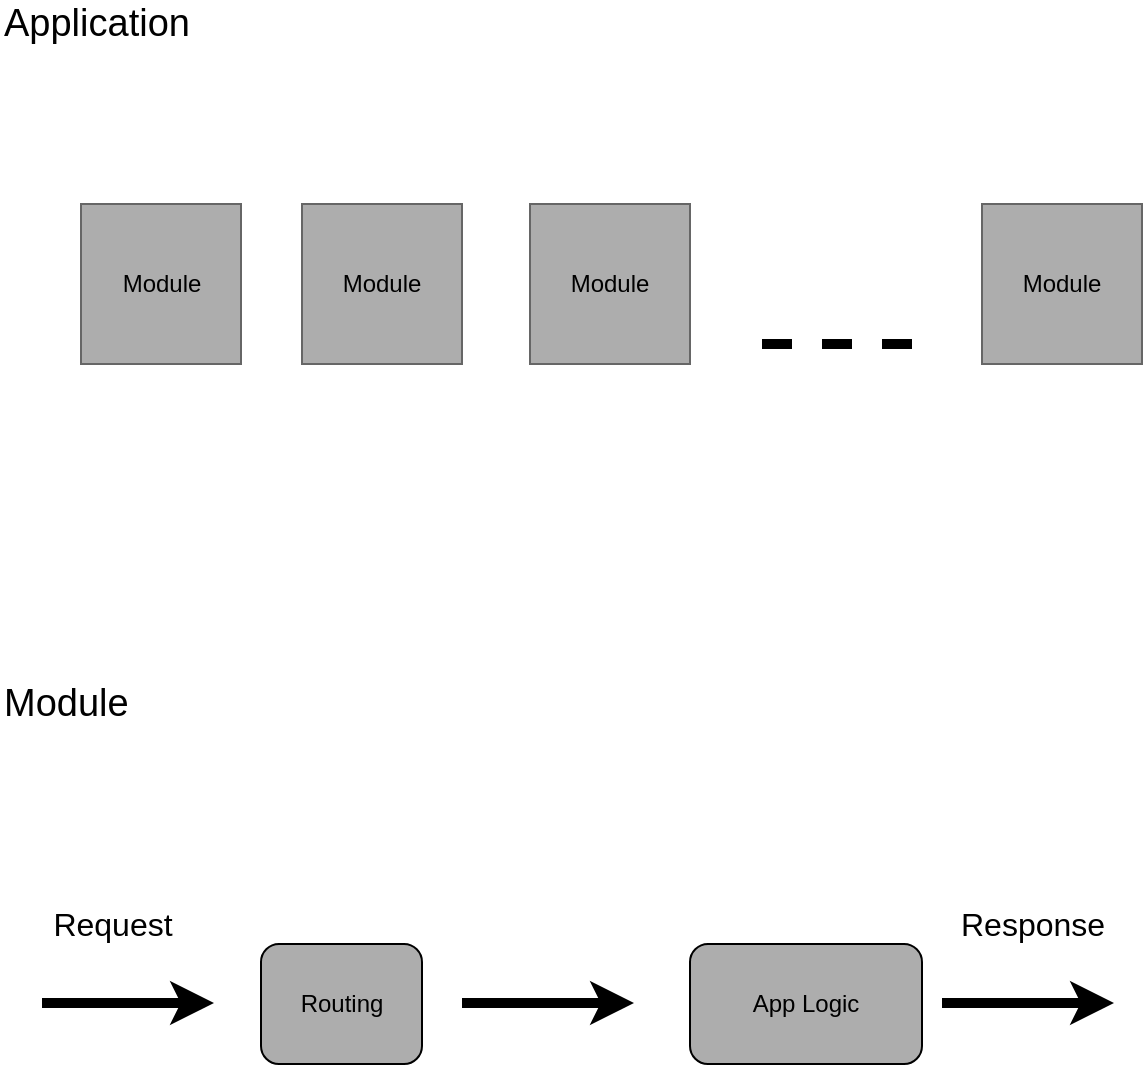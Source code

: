 <mxfile version="13.5.8" type="device" pages="3"><diagram id="50-dxNu6QEocUzWJCUK6" name="Page-1"><mxGraphModel dx="1164" dy="1164" grid="1" gridSize="10" guides="1" tooltips="1" connect="1" arrows="1" fold="1" page="1" pageScale="1" pageWidth="827" pageHeight="1169" math="0" shadow="0"><root><mxCell id="0"/><mxCell id="1" parent="0"/><mxCell id="RSu4hF7rdPxftlBYTb2N-2" value="Application" style="text;html=1;strokeColor=none;fillColor=none;align=left;verticalAlign=middle;whiteSpace=wrap;rounded=0;fontSize=19;" parent="1" vertex="1"><mxGeometry x="109" y="210" width="161" height="20" as="geometry"/></mxCell><mxCell id="RSu4hF7rdPxftlBYTb2N-3" value="" style="whiteSpace=wrap;html=1;aspect=fixed;fontSize=19;strokeColor=#666666;fontColor=#333333;fillColor=#ADADAD;" parent="1" vertex="1"><mxGeometry x="149.5" y="310" width="80" height="80" as="geometry"/></mxCell><mxCell id="RSu4hF7rdPxftlBYTb2N-4" value="" style="whiteSpace=wrap;html=1;aspect=fixed;fontSize=19;strokeColor=#666666;fontColor=#333333;fillColor=#ADADAD;" parent="1" vertex="1"><mxGeometry x="260" y="310" width="80" height="80" as="geometry"/></mxCell><mxCell id="RSu4hF7rdPxftlBYTb2N-5" value="" style="whiteSpace=wrap;html=1;aspect=fixed;fontSize=19;strokeColor=#666666;fontColor=#333333;fillColor=#ADADAD;" parent="1" vertex="1"><mxGeometry x="374" y="310" width="80" height="80" as="geometry"/></mxCell><mxCell id="RSu4hF7rdPxftlBYTb2N-6" value="" style="whiteSpace=wrap;html=1;aspect=fixed;fontSize=19;strokeColor=#666666;fontColor=#333333;fillColor=#ADADAD;" parent="1" vertex="1"><mxGeometry x="600" y="310" width="80" height="80" as="geometry"/></mxCell><mxCell id="RSu4hF7rdPxftlBYTb2N-7" value="Module" style="text;html=1;strokeColor=none;fillColor=none;align=center;verticalAlign=middle;whiteSpace=wrap;rounded=0;fontSize=12;" parent="1" vertex="1"><mxGeometry x="169.5" y="340" width="40" height="20" as="geometry"/></mxCell><mxCell id="RSu4hF7rdPxftlBYTb2N-8" value="Module" style="text;html=1;strokeColor=none;fillColor=none;align=center;verticalAlign=middle;whiteSpace=wrap;rounded=0;fontSize=12;" parent="1" vertex="1"><mxGeometry x="280" y="340" width="40" height="20" as="geometry"/></mxCell><mxCell id="RSu4hF7rdPxftlBYTb2N-9" value="Module" style="text;html=1;strokeColor=none;fillColor=none;align=center;verticalAlign=middle;whiteSpace=wrap;rounded=0;fontSize=12;" parent="1" vertex="1"><mxGeometry x="394" y="340" width="40" height="20" as="geometry"/></mxCell><mxCell id="RSu4hF7rdPxftlBYTb2N-10" value="Module" style="text;html=1;strokeColor=none;fillColor=none;align=center;verticalAlign=middle;whiteSpace=wrap;rounded=0;fontSize=12;" parent="1" vertex="1"><mxGeometry x="620" y="340" width="40" height="20" as="geometry"/></mxCell><mxCell id="RSu4hF7rdPxftlBYTb2N-11" value="" style="endArrow=none;dashed=1;html=1;fontSize=12;strokeWidth=5;" parent="1" edge="1"><mxGeometry width="50" height="50" relative="1" as="geometry"><mxPoint x="490" y="380" as="sourcePoint"/><mxPoint x="570" y="380" as="targetPoint"/></mxGeometry></mxCell><mxCell id="lDvJhHCfTBivkAphrQ6q-6" value="Module" style="text;html=1;strokeColor=none;fillColor=none;align=left;verticalAlign=middle;whiteSpace=wrap;rounded=0;fontSize=19;" parent="1" vertex="1"><mxGeometry x="109" y="550" width="161" height="20" as="geometry"/></mxCell><mxCell id="lDvJhHCfTBivkAphrQ6q-8" value="" style="rounded=1;whiteSpace=wrap;html=1;fillColor=#ADADAD;fontSize=12;align=left;" parent="1" vertex="1"><mxGeometry x="454" y="680" width="116" height="60" as="geometry"/></mxCell><mxCell id="lDvJhHCfTBivkAphrQ6q-9" value="" style="rounded=1;whiteSpace=wrap;html=1;fillColor=#ADADAD;fontSize=12;align=left;" parent="1" vertex="1"><mxGeometry x="239.5" y="680" width="80.5" height="60" as="geometry"/></mxCell><mxCell id="lDvJhHCfTBivkAphrQ6q-13" value="" style="endArrow=classic;html=1;strokeWidth=5;fontSize=12;" parent="1" edge="1"><mxGeometry width="50" height="50" relative="1" as="geometry"><mxPoint x="580" y="709.5" as="sourcePoint"/><mxPoint x="666" y="709.5" as="targetPoint"/></mxGeometry></mxCell><mxCell id="lDvJhHCfTBivkAphrQ6q-14" value="" style="endArrow=classic;html=1;strokeWidth=5;fontSize=12;" parent="1" edge="1"><mxGeometry width="50" height="50" relative="1" as="geometry"><mxPoint x="130" y="709.5" as="sourcePoint"/><mxPoint x="216" y="709.5" as="targetPoint"/></mxGeometry></mxCell><mxCell id="lDvJhHCfTBivkAphrQ6q-15" value="" style="endArrow=classic;html=1;strokeWidth=5;fontSize=12;" parent="1" edge="1"><mxGeometry width="50" height="50" relative="1" as="geometry"><mxPoint x="340" y="709.5" as="sourcePoint"/><mxPoint x="426" y="709.5" as="targetPoint"/></mxGeometry></mxCell><mxCell id="lDvJhHCfTBivkAphrQ6q-17" value="Request" style="text;html=1;strokeColor=none;fillColor=none;align=center;verticalAlign=middle;whiteSpace=wrap;rounded=0;fontSize=16;" parent="1" vertex="1"><mxGeometry x="149.5" y="660" width="30.5" height="20" as="geometry"/></mxCell><mxCell id="lDvJhHCfTBivkAphrQ6q-18" value="Routing" style="text;html=1;strokeColor=none;fillColor=none;align=center;verticalAlign=middle;whiteSpace=wrap;rounded=0;fontSize=12;" parent="1" vertex="1"><mxGeometry x="260" y="700" width="40" height="20" as="geometry"/></mxCell><mxCell id="lDvJhHCfTBivkAphrQ6q-19" value="App Logic" style="text;html=1;strokeColor=none;fillColor=none;align=center;verticalAlign=middle;whiteSpace=wrap;rounded=0;fontSize=12;" parent="1" vertex="1"><mxGeometry x="483" y="700" width="58" height="20" as="geometry"/></mxCell><mxCell id="lDvJhHCfTBivkAphrQ6q-20" value="Response" style="text;html=1;strokeColor=none;fillColor=none;align=center;verticalAlign=middle;whiteSpace=wrap;rounded=0;fontSize=16;" parent="1" vertex="1"><mxGeometry x="610" y="660" width="30.5" height="20" as="geometry"/></mxCell></root></mxGraphModel></diagram><diagram id="O9DUIl0WsKzHy_v4OueU" name="Page-2"><mxGraphModel dx="1164" dy="1164" grid="1" gridSize="10" guides="1" tooltips="1" connect="1" arrows="1" fold="1" page="1" pageScale="1" pageWidth="827" pageHeight="1169" math="0" shadow="0"><root><mxCell id="IGU9QpW8rYE_zuTcNBce-0"/><mxCell id="IGU9QpW8rYE_zuTcNBce-1" parent="IGU9QpW8rYE_zuTcNBce-0"/><mxCell id="IGU9QpW8rYE_zuTcNBce-3" value="" style="rounded=1;whiteSpace=wrap;html=1;fillColor=#ADADAD;fontSize=12;align=left;" vertex="1" parent="IGU9QpW8rYE_zuTcNBce-1"><mxGeometry x="454" y="190" width="116" height="60" as="geometry"/></mxCell><mxCell id="IGU9QpW8rYE_zuTcNBce-4" value="" style="rounded=1;whiteSpace=wrap;html=1;fillColor=#ADADAD;fontSize=12;align=left;" vertex="1" parent="IGU9QpW8rYE_zuTcNBce-1"><mxGeometry x="169.5" y="190" width="80.5" height="60" as="geometry"/></mxCell><mxCell id="IGU9QpW8rYE_zuTcNBce-5" value="" style="endArrow=classic;html=1;strokeWidth=5;fontSize=12;" edge="1" parent="IGU9QpW8rYE_zuTcNBce-1"><mxGeometry width="50" height="50" relative="1" as="geometry"><mxPoint x="660" y="219.5" as="sourcePoint"/><mxPoint x="746" y="219.5" as="targetPoint"/></mxGeometry></mxCell><mxCell id="IGU9QpW8rYE_zuTcNBce-6" value="" style="endArrow=classic;html=1;strokeWidth=5;fontSize=12;" edge="1" parent="IGU9QpW8rYE_zuTcNBce-1"><mxGeometry width="50" height="50" relative="1" as="geometry"><mxPoint x="60" y="219.5" as="sourcePoint"/><mxPoint x="146" y="219.5" as="targetPoint"/></mxGeometry></mxCell><mxCell id="IGU9QpW8rYE_zuTcNBce-7" value="" style="endArrow=classic;html=1;strokeWidth=5;fontSize=12;" edge="1" parent="IGU9QpW8rYE_zuTcNBce-1"><mxGeometry width="50" height="50" relative="1" as="geometry"><mxPoint x="270" y="219.5" as="sourcePoint"/><mxPoint x="356" y="219.5" as="targetPoint"/></mxGeometry></mxCell><mxCell id="IGU9QpW8rYE_zuTcNBce-8" value="Request" style="text;html=1;strokeColor=none;fillColor=none;align=center;verticalAlign=middle;whiteSpace=wrap;rounded=0;fontSize=16;" vertex="1" parent="IGU9QpW8rYE_zuTcNBce-1"><mxGeometry x="79.5" y="170" width="30.5" height="20" as="geometry"/></mxCell><mxCell id="IGU9QpW8rYE_zuTcNBce-9" value="Routing" style="text;html=1;strokeColor=none;fillColor=none;align=center;verticalAlign=middle;whiteSpace=wrap;rounded=0;fontSize=12;" vertex="1" parent="IGU9QpW8rYE_zuTcNBce-1"><mxGeometry x="190" y="210" width="40" height="20" as="geometry"/></mxCell><mxCell id="IGU9QpW8rYE_zuTcNBce-10" value="Handler" style="text;html=1;strokeColor=none;fillColor=none;align=center;verticalAlign=middle;whiteSpace=wrap;rounded=0;fontSize=12;" vertex="1" parent="IGU9QpW8rYE_zuTcNBce-1"><mxGeometry x="483" y="210" width="58" height="20" as="geometry"/></mxCell><mxCell id="IGU9QpW8rYE_zuTcNBce-11" value="Response" style="text;html=1;strokeColor=none;fillColor=none;align=center;verticalAlign=middle;whiteSpace=wrap;rounded=0;fontSize=16;" vertex="1" parent="IGU9QpW8rYE_zuTcNBce-1"><mxGeometry x="690" y="170" width="30.5" height="20" as="geometry"/></mxCell><mxCell id="IGU9QpW8rYE_zuTcNBce-13" value="" style="rounded=1;whiteSpace=wrap;html=1;rotation=90;" vertex="1" parent="IGU9QpW8rYE_zuTcNBce-1"><mxGeometry x="320" y="210" width="120" height="20" as="geometry"/></mxCell><mxCell id="IGU9QpW8rYE_zuTcNBce-14" value="" style="rounded=1;whiteSpace=wrap;html=1;rotation=90;" vertex="1" parent="IGU9QpW8rYE_zuTcNBce-1"><mxGeometry x="580" y="210" width="120" height="20" as="geometry"/></mxCell><mxCell id="IGU9QpW8rYE_zuTcNBce-15" value="Feature" style="text;html=1;strokeColor=none;fillColor=none;align=center;verticalAlign=middle;whiteSpace=wrap;rounded=0;fontSize=16;" vertex="1" parent="IGU9QpW8rYE_zuTcNBce-1"><mxGeometry x="363" y="300" width="30.5" height="20" as="geometry"/></mxCell><mxCell id="IGU9QpW8rYE_zuTcNBce-16" value="Feature" style="text;html=1;strokeColor=none;fillColor=none;align=center;verticalAlign=middle;whiteSpace=wrap;rounded=0;fontSize=16;" vertex="1" parent="IGU9QpW8rYE_zuTcNBce-1"><mxGeometry x="624.75" y="300" width="30.5" height="20" as="geometry"/></mxCell><mxCell id="IGU9QpW8rYE_zuTcNBce-21" value="" style="endArrow=classic;html=1;strokeWidth=5;fontSize=12;" edge="1" parent="IGU9QpW8rYE_zuTcNBce-1"><mxGeometry width="50" height="50" relative="1" as="geometry"><mxPoint x="398.5" y="219.5" as="sourcePoint"/><mxPoint x="448.5" y="219.5" as="targetPoint"/></mxGeometry></mxCell><mxCell id="IGU9QpW8rYE_zuTcNBce-23" value="" style="endArrow=classic;html=1;strokeWidth=5;fontSize=12;" edge="1" parent="IGU9QpW8rYE_zuTcNBce-1"><mxGeometry width="50" height="50" relative="1" as="geometry"><mxPoint x="576" y="219.5" as="sourcePoint"/><mxPoint x="626" y="219.5" as="targetPoint"/></mxGeometry></mxCell><mxCell id="IGU9QpW8rYE_zuTcNBce-25" value="" style="rounded=1;whiteSpace=wrap;html=1;fillColor=#ADADAD;fontSize=12;align=left;" vertex="1" parent="IGU9QpW8rYE_zuTcNBce-1"><mxGeometry x="454" y="540" width="116" height="60" as="geometry"/></mxCell><mxCell id="IGU9QpW8rYE_zuTcNBce-27" value="" style="endArrow=classic;html=1;strokeWidth=5;fontSize=12;" edge="1" parent="IGU9QpW8rYE_zuTcNBce-1"><mxGeometry width="50" height="50" relative="1" as="geometry"><mxPoint x="660" y="569.5" as="sourcePoint"/><mxPoint x="746" y="569.5" as="targetPoint"/></mxGeometry></mxCell><mxCell id="IGU9QpW8rYE_zuTcNBce-28" value="" style="endArrow=classic;html=1;strokeWidth=5;fontSize=12;" edge="1" parent="IGU9QpW8rYE_zuTcNBce-1"><mxGeometry width="50" height="50" relative="1" as="geometry"><mxPoint x="150" y="569.5" as="sourcePoint"/><mxPoint x="236" y="569.5" as="targetPoint"/><Array as="points"><mxPoint x="220" y="570"/></Array></mxGeometry></mxCell><mxCell id="IGU9QpW8rYE_zuTcNBce-30" value="Request" style="text;html=1;strokeColor=none;fillColor=none;align=center;verticalAlign=middle;whiteSpace=wrap;rounded=0;fontSize=16;" vertex="1" parent="IGU9QpW8rYE_zuTcNBce-1"><mxGeometry x="149.5" y="520" width="80.5" height="20" as="geometry"/></mxCell><mxCell id="IGU9QpW8rYE_zuTcNBce-32" value="Handler" style="text;html=1;strokeColor=none;fillColor=none;align=center;verticalAlign=middle;whiteSpace=wrap;rounded=0;fontSize=12;" vertex="1" parent="IGU9QpW8rYE_zuTcNBce-1"><mxGeometry x="483" y="560" width="58" height="20" as="geometry"/></mxCell><mxCell id="IGU9QpW8rYE_zuTcNBce-33" value="Response" style="text;html=1;strokeColor=none;fillColor=none;align=center;verticalAlign=middle;whiteSpace=wrap;rounded=0;fontSize=16;" vertex="1" parent="IGU9QpW8rYE_zuTcNBce-1"><mxGeometry x="690" y="520" width="30.5" height="20" as="geometry"/></mxCell><mxCell id="IGU9QpW8rYE_zuTcNBce-34" value="" style="rounded=1;whiteSpace=wrap;html=1;rotation=90;" vertex="1" parent="IGU9QpW8rYE_zuTcNBce-1"><mxGeometry x="320" y="560" width="120" height="20" as="geometry"/></mxCell><mxCell id="IGU9QpW8rYE_zuTcNBce-35" value="" style="rounded=1;whiteSpace=wrap;html=1;rotation=90;" vertex="1" parent="IGU9QpW8rYE_zuTcNBce-1"><mxGeometry x="580" y="560" width="120" height="20" as="geometry"/></mxCell><mxCell id="IGU9QpW8rYE_zuTcNBce-36" value="Encoding" style="text;html=1;strokeColor=none;fillColor=none;align=center;verticalAlign=middle;whiteSpace=wrap;rounded=0;fontSize=16;" vertex="1" parent="IGU9QpW8rYE_zuTcNBce-1"><mxGeometry x="363" y="650" width="30.5" height="20" as="geometry"/></mxCell><mxCell id="IGU9QpW8rYE_zuTcNBce-37" value="Compression" style="text;html=1;strokeColor=none;fillColor=none;align=center;verticalAlign=middle;whiteSpace=wrap;rounded=0;fontSize=16;" vertex="1" parent="IGU9QpW8rYE_zuTcNBce-1"><mxGeometry x="624.75" y="650" width="30.5" height="20" as="geometry"/></mxCell><mxCell id="IGU9QpW8rYE_zuTcNBce-38" value="" style="endArrow=classic;html=1;strokeWidth=5;fontSize=12;" edge="1" parent="IGU9QpW8rYE_zuTcNBce-1"><mxGeometry width="50" height="50" relative="1" as="geometry"><mxPoint x="398.5" y="569.5" as="sourcePoint"/><mxPoint x="448.5" y="569.5" as="targetPoint"/></mxGeometry></mxCell><mxCell id="IGU9QpW8rYE_zuTcNBce-39" value="" style="endArrow=classic;html=1;strokeWidth=5;fontSize=12;" edge="1" parent="IGU9QpW8rYE_zuTcNBce-1"><mxGeometry width="50" height="50" relative="1" as="geometry"><mxPoint x="576" y="569.5" as="sourcePoint"/><mxPoint x="626" y="569.5" as="targetPoint"/></mxGeometry></mxCell><mxCell id="IGU9QpW8rYE_zuTcNBce-40" value="" style="rounded=1;whiteSpace=wrap;html=1;rotation=90;" vertex="1" parent="IGU9QpW8rYE_zuTcNBce-1"><mxGeometry x="220" y="560" width="120" height="20" as="geometry"/></mxCell><mxCell id="IGU9QpW8rYE_zuTcNBce-41" value="Routing" style="text;html=1;strokeColor=none;fillColor=none;align=center;verticalAlign=middle;whiteSpace=wrap;rounded=0;fontSize=16;" vertex="1" parent="IGU9QpW8rYE_zuTcNBce-1"><mxGeometry x="263" y="650" width="30.5" height="20" as="geometry"/></mxCell><mxCell id="IGU9QpW8rYE_zuTcNBce-42" value="" style="endArrow=classic;html=1;strokeWidth=5;fontSize=12;" edge="1" parent="IGU9QpW8rYE_zuTcNBce-1"><mxGeometry width="50" height="50" relative="1" as="geometry"><mxPoint x="300" y="569.5" as="sourcePoint"/><mxPoint x="350" y="569.5" as="targetPoint"/></mxGeometry></mxCell></root></mxGraphModel></diagram><diagram id="mnI5eTQZDEST5DRzUZs5" name="Page-3"><mxGraphModel dx="1164" dy="1164" grid="1" gridSize="10" guides="1" tooltips="1" connect="1" arrows="1" fold="1" page="1" pageScale="1" pageWidth="827" pageHeight="1169" math="0" shadow="0"><root><mxCell id="_A00lXdg8xPyCBVpu2L9-0"/><mxCell id="_A00lXdg8xPyCBVpu2L9-1" parent="_A00lXdg8xPyCBVpu2L9-0"/><mxCell id="_A00lXdg8xPyCBVpu2L9-3" value="" style="rounded=1;whiteSpace=wrap;html=1;fillColor=#ADADAD;fontSize=12;align=left;" vertex="1" parent="_A00lXdg8xPyCBVpu2L9-1"><mxGeometry x="455" y="190" width="116" height="60" as="geometry"/></mxCell><mxCell id="_A00lXdg8xPyCBVpu2L9-4" value="" style="rounded=1;whiteSpace=wrap;html=1;fillColor=#ADADAD;fontSize=12;align=left;" vertex="1" parent="_A00lXdg8xPyCBVpu2L9-1"><mxGeometry x="240.5" y="190" width="80.5" height="60" as="geometry"/></mxCell><mxCell id="_A00lXdg8xPyCBVpu2L9-5" value="" style="endArrow=classic;html=1;strokeWidth=5;fontSize=12;" edge="1" parent="_A00lXdg8xPyCBVpu2L9-1"><mxGeometry width="50" height="50" relative="1" as="geometry"><mxPoint x="581" y="219.5" as="sourcePoint"/><mxPoint x="667" y="219.5" as="targetPoint"/></mxGeometry></mxCell><mxCell id="_A00lXdg8xPyCBVpu2L9-6" value="" style="endArrow=classic;html=1;strokeWidth=5;fontSize=12;" edge="1" parent="_A00lXdg8xPyCBVpu2L9-1"><mxGeometry width="50" height="50" relative="1" as="geometry"><mxPoint x="131" y="219.5" as="sourcePoint"/><mxPoint x="217" y="219.5" as="targetPoint"/></mxGeometry></mxCell><mxCell id="_A00lXdg8xPyCBVpu2L9-7" value="" style="endArrow=classic;html=1;strokeWidth=5;fontSize=12;" edge="1" parent="_A00lXdg8xPyCBVpu2L9-1"><mxGeometry width="50" height="50" relative="1" as="geometry"><mxPoint x="341" y="219.5" as="sourcePoint"/><mxPoint x="427" y="219.5" as="targetPoint"/></mxGeometry></mxCell><mxCell id="_A00lXdg8xPyCBVpu2L9-8" value="Request" style="text;html=1;strokeColor=none;fillColor=none;align=center;verticalAlign=middle;whiteSpace=wrap;rounded=0;fontSize=16;" vertex="1" parent="_A00lXdg8xPyCBVpu2L9-1"><mxGeometry x="150.5" y="170" width="30.5" height="20" as="geometry"/></mxCell><mxCell id="_A00lXdg8xPyCBVpu2L9-9" value="Routing" style="text;html=1;strokeColor=none;fillColor=none;align=center;verticalAlign=middle;whiteSpace=wrap;rounded=0;fontSize=12;" vertex="1" parent="_A00lXdg8xPyCBVpu2L9-1"><mxGeometry x="261" y="210" width="40" height="20" as="geometry"/></mxCell><mxCell id="_A00lXdg8xPyCBVpu2L9-10" value="App Logic" style="text;html=1;strokeColor=none;fillColor=none;align=center;verticalAlign=middle;whiteSpace=wrap;rounded=0;fontSize=12;" vertex="1" parent="_A00lXdg8xPyCBVpu2L9-1"><mxGeometry x="484" y="210" width="58" height="20" as="geometry"/></mxCell><mxCell id="_A00lXdg8xPyCBVpu2L9-11" value="Response" style="text;html=1;strokeColor=none;fillColor=none;align=center;verticalAlign=middle;whiteSpace=wrap;rounded=0;fontSize=16;" vertex="1" parent="_A00lXdg8xPyCBVpu2L9-1"><mxGeometry x="611" y="170" width="30.5" height="20" as="geometry"/></mxCell></root></mxGraphModel></diagram></mxfile>